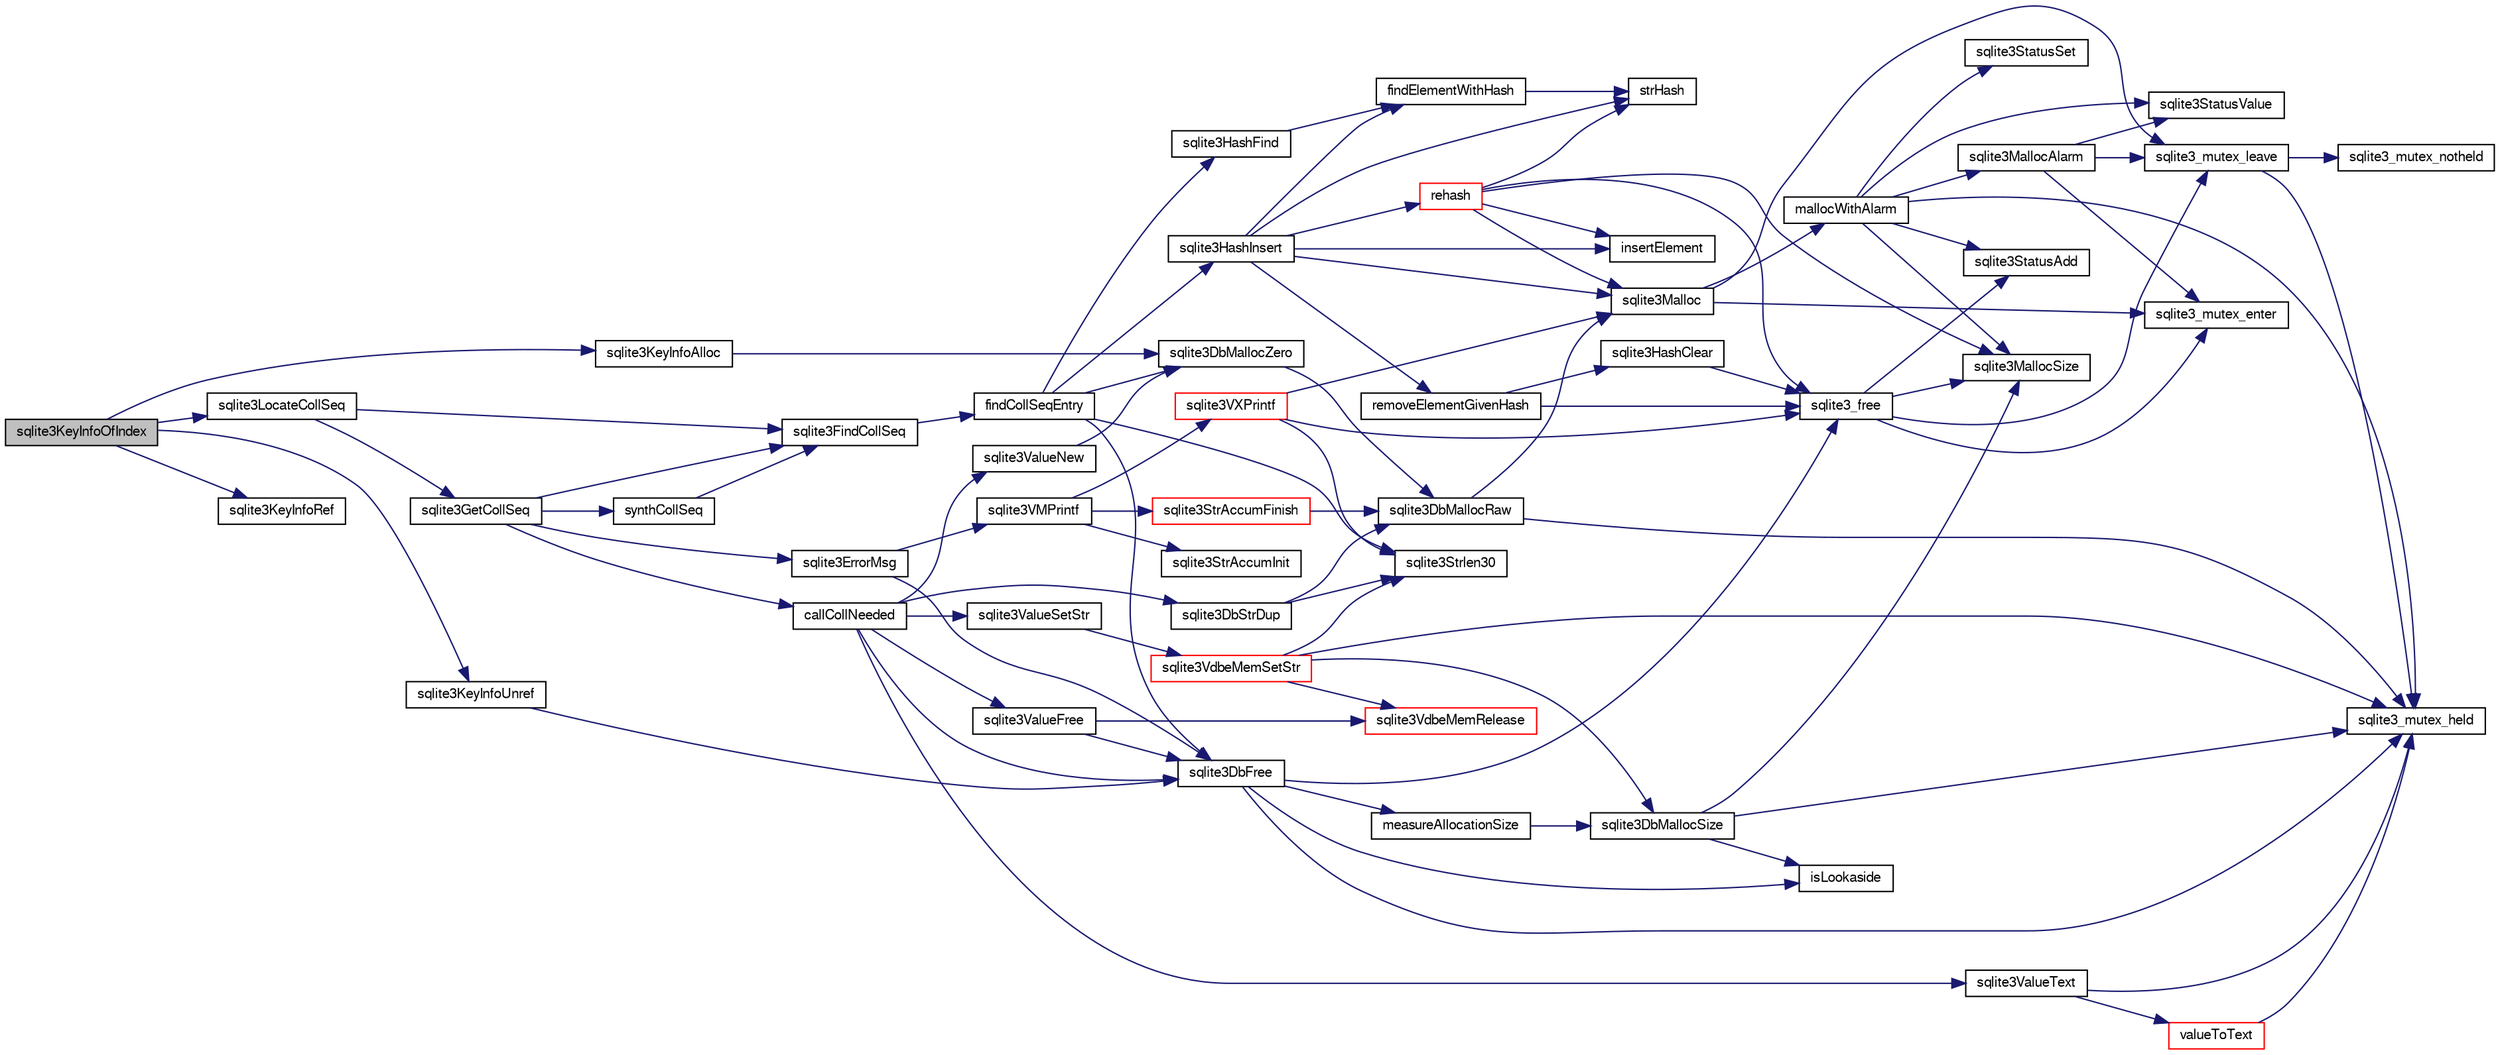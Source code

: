 digraph "sqlite3KeyInfoOfIndex"
{
  edge [fontname="FreeSans",fontsize="10",labelfontname="FreeSans",labelfontsize="10"];
  node [fontname="FreeSans",fontsize="10",shape=record];
  rankdir="LR";
  Node573780 [label="sqlite3KeyInfoOfIndex",height=0.2,width=0.4,color="black", fillcolor="grey75", style="filled", fontcolor="black"];
  Node573780 -> Node573781 [color="midnightblue",fontsize="10",style="solid",fontname="FreeSans"];
  Node573781 [label="sqlite3KeyInfoUnref",height=0.2,width=0.4,color="black", fillcolor="white", style="filled",URL="$sqlite3_8c.html#ac94cc1874ab0865db1dbbefd3886ba4a"];
  Node573781 -> Node573782 [color="midnightblue",fontsize="10",style="solid",fontname="FreeSans"];
  Node573782 [label="sqlite3DbFree",height=0.2,width=0.4,color="black", fillcolor="white", style="filled",URL="$sqlite3_8c.html#ac70ab821a6607b4a1b909582dc37a069"];
  Node573782 -> Node573783 [color="midnightblue",fontsize="10",style="solid",fontname="FreeSans"];
  Node573783 [label="sqlite3_mutex_held",height=0.2,width=0.4,color="black", fillcolor="white", style="filled",URL="$sqlite3_8c.html#acf77da68932b6bc163c5e68547ecc3e7"];
  Node573782 -> Node573784 [color="midnightblue",fontsize="10",style="solid",fontname="FreeSans"];
  Node573784 [label="measureAllocationSize",height=0.2,width=0.4,color="black", fillcolor="white", style="filled",URL="$sqlite3_8c.html#a45731e644a22fdb756e2b6337224217a"];
  Node573784 -> Node573785 [color="midnightblue",fontsize="10",style="solid",fontname="FreeSans"];
  Node573785 [label="sqlite3DbMallocSize",height=0.2,width=0.4,color="black", fillcolor="white", style="filled",URL="$sqlite3_8c.html#aa397e5a8a03495203a0767abf0a71f86"];
  Node573785 -> Node573786 [color="midnightblue",fontsize="10",style="solid",fontname="FreeSans"];
  Node573786 [label="sqlite3MallocSize",height=0.2,width=0.4,color="black", fillcolor="white", style="filled",URL="$sqlite3_8c.html#acf5d2a5f35270bafb050bd2def576955"];
  Node573785 -> Node573783 [color="midnightblue",fontsize="10",style="solid",fontname="FreeSans"];
  Node573785 -> Node573787 [color="midnightblue",fontsize="10",style="solid",fontname="FreeSans"];
  Node573787 [label="isLookaside",height=0.2,width=0.4,color="black", fillcolor="white", style="filled",URL="$sqlite3_8c.html#a770fa05ff9717b75e16f4d968a77b897"];
  Node573782 -> Node573787 [color="midnightblue",fontsize="10",style="solid",fontname="FreeSans"];
  Node573782 -> Node573788 [color="midnightblue",fontsize="10",style="solid",fontname="FreeSans"];
  Node573788 [label="sqlite3_free",height=0.2,width=0.4,color="black", fillcolor="white", style="filled",URL="$sqlite3_8c.html#a6552349e36a8a691af5487999ab09519"];
  Node573788 -> Node573789 [color="midnightblue",fontsize="10",style="solid",fontname="FreeSans"];
  Node573789 [label="sqlite3_mutex_enter",height=0.2,width=0.4,color="black", fillcolor="white", style="filled",URL="$sqlite3_8c.html#a1c12cde690bd89f104de5cbad12a6bf5"];
  Node573788 -> Node573790 [color="midnightblue",fontsize="10",style="solid",fontname="FreeSans"];
  Node573790 [label="sqlite3StatusAdd",height=0.2,width=0.4,color="black", fillcolor="white", style="filled",URL="$sqlite3_8c.html#afa029f93586aeab4cc85360905dae9cd"];
  Node573788 -> Node573786 [color="midnightblue",fontsize="10",style="solid",fontname="FreeSans"];
  Node573788 -> Node573791 [color="midnightblue",fontsize="10",style="solid",fontname="FreeSans"];
  Node573791 [label="sqlite3_mutex_leave",height=0.2,width=0.4,color="black", fillcolor="white", style="filled",URL="$sqlite3_8c.html#a5838d235601dbd3c1fa993555c6bcc93"];
  Node573791 -> Node573783 [color="midnightblue",fontsize="10",style="solid",fontname="FreeSans"];
  Node573791 -> Node573792 [color="midnightblue",fontsize="10",style="solid",fontname="FreeSans"];
  Node573792 [label="sqlite3_mutex_notheld",height=0.2,width=0.4,color="black", fillcolor="white", style="filled",URL="$sqlite3_8c.html#a83967c837c1c000d3b5adcfaa688f5dc"];
  Node573780 -> Node573793 [color="midnightblue",fontsize="10",style="solid",fontname="FreeSans"];
  Node573793 [label="sqlite3KeyInfoAlloc",height=0.2,width=0.4,color="black", fillcolor="white", style="filled",URL="$sqlite3_8c.html#aeb7a31938dad201125fdb79ab98259ba"];
  Node573793 -> Node573794 [color="midnightblue",fontsize="10",style="solid",fontname="FreeSans"];
  Node573794 [label="sqlite3DbMallocZero",height=0.2,width=0.4,color="black", fillcolor="white", style="filled",URL="$sqlite3_8c.html#a49cfebac9d6067a03442c92af73f33e4"];
  Node573794 -> Node573795 [color="midnightblue",fontsize="10",style="solid",fontname="FreeSans"];
  Node573795 [label="sqlite3DbMallocRaw",height=0.2,width=0.4,color="black", fillcolor="white", style="filled",URL="$sqlite3_8c.html#abbe8be0cf7175e11ddc3e2218fad924e"];
  Node573795 -> Node573783 [color="midnightblue",fontsize="10",style="solid",fontname="FreeSans"];
  Node573795 -> Node573796 [color="midnightblue",fontsize="10",style="solid",fontname="FreeSans"];
  Node573796 [label="sqlite3Malloc",height=0.2,width=0.4,color="black", fillcolor="white", style="filled",URL="$sqlite3_8c.html#a361a2eaa846b1885f123abe46f5d8b2b"];
  Node573796 -> Node573789 [color="midnightblue",fontsize="10",style="solid",fontname="FreeSans"];
  Node573796 -> Node573797 [color="midnightblue",fontsize="10",style="solid",fontname="FreeSans"];
  Node573797 [label="mallocWithAlarm",height=0.2,width=0.4,color="black", fillcolor="white", style="filled",URL="$sqlite3_8c.html#ab070d5cf8e48ec8a6a43cf025d48598b"];
  Node573797 -> Node573783 [color="midnightblue",fontsize="10",style="solid",fontname="FreeSans"];
  Node573797 -> Node573798 [color="midnightblue",fontsize="10",style="solid",fontname="FreeSans"];
  Node573798 [label="sqlite3StatusSet",height=0.2,width=0.4,color="black", fillcolor="white", style="filled",URL="$sqlite3_8c.html#afec7586c01fcb5ea17dc9d7725a589d9"];
  Node573797 -> Node573799 [color="midnightblue",fontsize="10",style="solid",fontname="FreeSans"];
  Node573799 [label="sqlite3StatusValue",height=0.2,width=0.4,color="black", fillcolor="white", style="filled",URL="$sqlite3_8c.html#a30b8ac296c6e200c1fa57708d52c6ef6"];
  Node573797 -> Node573800 [color="midnightblue",fontsize="10",style="solid",fontname="FreeSans"];
  Node573800 [label="sqlite3MallocAlarm",height=0.2,width=0.4,color="black", fillcolor="white", style="filled",URL="$sqlite3_8c.html#ada66988e8471d1198f3219c062377508"];
  Node573800 -> Node573799 [color="midnightblue",fontsize="10",style="solid",fontname="FreeSans"];
  Node573800 -> Node573791 [color="midnightblue",fontsize="10",style="solid",fontname="FreeSans"];
  Node573800 -> Node573789 [color="midnightblue",fontsize="10",style="solid",fontname="FreeSans"];
  Node573797 -> Node573786 [color="midnightblue",fontsize="10",style="solid",fontname="FreeSans"];
  Node573797 -> Node573790 [color="midnightblue",fontsize="10",style="solid",fontname="FreeSans"];
  Node573796 -> Node573791 [color="midnightblue",fontsize="10",style="solid",fontname="FreeSans"];
  Node573780 -> Node573801 [color="midnightblue",fontsize="10",style="solid",fontname="FreeSans"];
  Node573801 [label="sqlite3LocateCollSeq",height=0.2,width=0.4,color="black", fillcolor="white", style="filled",URL="$sqlite3_8c.html#a7dda1703fcf97a8e9a556697976c90af"];
  Node573801 -> Node573802 [color="midnightblue",fontsize="10",style="solid",fontname="FreeSans"];
  Node573802 [label="sqlite3FindCollSeq",height=0.2,width=0.4,color="black", fillcolor="white", style="filled",URL="$sqlite3_8c.html#ac4f91d39f24a6435de12698fdb16bc14"];
  Node573802 -> Node573803 [color="midnightblue",fontsize="10",style="solid",fontname="FreeSans"];
  Node573803 [label="findCollSeqEntry",height=0.2,width=0.4,color="black", fillcolor="white", style="filled",URL="$sqlite3_8c.html#aaf9ae07c81dca508e137b5880e94aa98"];
  Node573803 -> Node573804 [color="midnightblue",fontsize="10",style="solid",fontname="FreeSans"];
  Node573804 [label="sqlite3HashFind",height=0.2,width=0.4,color="black", fillcolor="white", style="filled",URL="$sqlite3_8c.html#a8ca124229470a66b4c9c141ded48e2aa"];
  Node573804 -> Node573805 [color="midnightblue",fontsize="10",style="solid",fontname="FreeSans"];
  Node573805 [label="findElementWithHash",height=0.2,width=0.4,color="black", fillcolor="white", style="filled",URL="$sqlite3_8c.html#a75c0f574fa5d51702434c6e980d57d7f"];
  Node573805 -> Node573806 [color="midnightblue",fontsize="10",style="solid",fontname="FreeSans"];
  Node573806 [label="strHash",height=0.2,width=0.4,color="black", fillcolor="white", style="filled",URL="$sqlite3_8c.html#ad7193605dadc27cf291d54e15bdd011d"];
  Node573803 -> Node573807 [color="midnightblue",fontsize="10",style="solid",fontname="FreeSans"];
  Node573807 [label="sqlite3Strlen30",height=0.2,width=0.4,color="black", fillcolor="white", style="filled",URL="$sqlite3_8c.html#a3dcd80ba41f1a308193dee74857b62a7"];
  Node573803 -> Node573794 [color="midnightblue",fontsize="10",style="solid",fontname="FreeSans"];
  Node573803 -> Node573808 [color="midnightblue",fontsize="10",style="solid",fontname="FreeSans"];
  Node573808 [label="sqlite3HashInsert",height=0.2,width=0.4,color="black", fillcolor="white", style="filled",URL="$sqlite3_8c.html#aebbc6c13b3c139d5f3463938f441da3d"];
  Node573808 -> Node573805 [color="midnightblue",fontsize="10",style="solid",fontname="FreeSans"];
  Node573808 -> Node573809 [color="midnightblue",fontsize="10",style="solid",fontname="FreeSans"];
  Node573809 [label="removeElementGivenHash",height=0.2,width=0.4,color="black", fillcolor="white", style="filled",URL="$sqlite3_8c.html#a97ff4ac3846af0f8caf5426adfa2808a"];
  Node573809 -> Node573788 [color="midnightblue",fontsize="10",style="solid",fontname="FreeSans"];
  Node573809 -> Node573810 [color="midnightblue",fontsize="10",style="solid",fontname="FreeSans"];
  Node573810 [label="sqlite3HashClear",height=0.2,width=0.4,color="black", fillcolor="white", style="filled",URL="$sqlite3_8c.html#acc7a2dfa6603c59af14b3792fe463c73"];
  Node573810 -> Node573788 [color="midnightblue",fontsize="10",style="solid",fontname="FreeSans"];
  Node573808 -> Node573796 [color="midnightblue",fontsize="10",style="solid",fontname="FreeSans"];
  Node573808 -> Node573811 [color="midnightblue",fontsize="10",style="solid",fontname="FreeSans"];
  Node573811 [label="rehash",height=0.2,width=0.4,color="red", fillcolor="white", style="filled",URL="$sqlite3_8c.html#a4851529638f6c7af16239ee6e2dcc628"];
  Node573811 -> Node573796 [color="midnightblue",fontsize="10",style="solid",fontname="FreeSans"];
  Node573811 -> Node573788 [color="midnightblue",fontsize="10",style="solid",fontname="FreeSans"];
  Node573811 -> Node573786 [color="midnightblue",fontsize="10",style="solid",fontname="FreeSans"];
  Node573811 -> Node573806 [color="midnightblue",fontsize="10",style="solid",fontname="FreeSans"];
  Node573811 -> Node574075 [color="midnightblue",fontsize="10",style="solid",fontname="FreeSans"];
  Node574075 [label="insertElement",height=0.2,width=0.4,color="black", fillcolor="white", style="filled",URL="$sqlite3_8c.html#a011f717fc5c46f03d78bf81b6714e0ee"];
  Node573808 -> Node573806 [color="midnightblue",fontsize="10",style="solid",fontname="FreeSans"];
  Node573808 -> Node574075 [color="midnightblue",fontsize="10",style="solid",fontname="FreeSans"];
  Node573803 -> Node573782 [color="midnightblue",fontsize="10",style="solid",fontname="FreeSans"];
  Node573801 -> Node574076 [color="midnightblue",fontsize="10",style="solid",fontname="FreeSans"];
  Node574076 [label="sqlite3GetCollSeq",height=0.2,width=0.4,color="black", fillcolor="white", style="filled",URL="$sqlite3_8c.html#a4ed2e10e20f9616894d068c6c73c3134"];
  Node574076 -> Node573802 [color="midnightblue",fontsize="10",style="solid",fontname="FreeSans"];
  Node574076 -> Node574077 [color="midnightblue",fontsize="10",style="solid",fontname="FreeSans"];
  Node574077 [label="callCollNeeded",height=0.2,width=0.4,color="black", fillcolor="white", style="filled",URL="$sqlite3_8c.html#a4b69d70c8956d161ab4ec05d87ae1054"];
  Node574077 -> Node574078 [color="midnightblue",fontsize="10",style="solid",fontname="FreeSans"];
  Node574078 [label="sqlite3DbStrDup",height=0.2,width=0.4,color="black", fillcolor="white", style="filled",URL="$sqlite3_8c.html#a0ec4772ee6de7316ecd1e6cabb1beeef"];
  Node574078 -> Node573807 [color="midnightblue",fontsize="10",style="solid",fontname="FreeSans"];
  Node574078 -> Node573795 [color="midnightblue",fontsize="10",style="solid",fontname="FreeSans"];
  Node574077 -> Node573782 [color="midnightblue",fontsize="10",style="solid",fontname="FreeSans"];
  Node574077 -> Node574079 [color="midnightblue",fontsize="10",style="solid",fontname="FreeSans"];
  Node574079 [label="sqlite3ValueNew",height=0.2,width=0.4,color="black", fillcolor="white", style="filled",URL="$sqlite3_8c.html#ad40a378778daff2d574bec905e35828b"];
  Node574079 -> Node573794 [color="midnightblue",fontsize="10",style="solid",fontname="FreeSans"];
  Node574077 -> Node574080 [color="midnightblue",fontsize="10",style="solid",fontname="FreeSans"];
  Node574080 [label="sqlite3ValueSetStr",height=0.2,width=0.4,color="black", fillcolor="white", style="filled",URL="$sqlite3_8c.html#a1fd40749f47941ee97ff6d798e2bc67e"];
  Node574080 -> Node573912 [color="midnightblue",fontsize="10",style="solid",fontname="FreeSans"];
  Node573912 [label="sqlite3VdbeMemSetStr",height=0.2,width=0.4,color="red", fillcolor="white", style="filled",URL="$sqlite3_8c.html#a9697bec7c3b512483638ea3646191d7d"];
  Node573912 -> Node573783 [color="midnightblue",fontsize="10",style="solid",fontname="FreeSans"];
  Node573912 -> Node573807 [color="midnightblue",fontsize="10",style="solid",fontname="FreeSans"];
  Node573912 -> Node573898 [color="midnightblue",fontsize="10",style="solid",fontname="FreeSans"];
  Node573898 [label="sqlite3VdbeMemRelease",height=0.2,width=0.4,color="red", fillcolor="white", style="filled",URL="$sqlite3_8c.html#a90606361dbeba88159fd6ff03fcc10cc"];
  Node573912 -> Node573785 [color="midnightblue",fontsize="10",style="solid",fontname="FreeSans"];
  Node574077 -> Node573886 [color="midnightblue",fontsize="10",style="solid",fontname="FreeSans"];
  Node573886 [label="sqlite3ValueText",height=0.2,width=0.4,color="black", fillcolor="white", style="filled",URL="$sqlite3_8c.html#ad567a94e52d1adf81f4857fdba00a59b"];
  Node573886 -> Node573783 [color="midnightblue",fontsize="10",style="solid",fontname="FreeSans"];
  Node573886 -> Node573887 [color="midnightblue",fontsize="10",style="solid",fontname="FreeSans"];
  Node573887 [label="valueToText",height=0.2,width=0.4,color="red", fillcolor="white", style="filled",URL="$sqlite3_8c.html#abded1c4848e5c5901949c02af499044c"];
  Node573887 -> Node573783 [color="midnightblue",fontsize="10",style="solid",fontname="FreeSans"];
  Node574077 -> Node574081 [color="midnightblue",fontsize="10",style="solid",fontname="FreeSans"];
  Node574081 [label="sqlite3ValueFree",height=0.2,width=0.4,color="black", fillcolor="white", style="filled",URL="$sqlite3_8c.html#afeed84c3f344a833d15c7209265dc520"];
  Node574081 -> Node573898 [color="midnightblue",fontsize="10",style="solid",fontname="FreeSans"];
  Node574081 -> Node573782 [color="midnightblue",fontsize="10",style="solid",fontname="FreeSans"];
  Node574076 -> Node574082 [color="midnightblue",fontsize="10",style="solid",fontname="FreeSans"];
  Node574082 [label="synthCollSeq",height=0.2,width=0.4,color="black", fillcolor="white", style="filled",URL="$sqlite3_8c.html#ac89143f2b98a9efb9f18bb326e271063"];
  Node574082 -> Node573802 [color="midnightblue",fontsize="10",style="solid",fontname="FreeSans"];
  Node574076 -> Node574083 [color="midnightblue",fontsize="10",style="solid",fontname="FreeSans"];
  Node574083 [label="sqlite3ErrorMsg",height=0.2,width=0.4,color="black", fillcolor="white", style="filled",URL="$sqlite3_8c.html#aee2798e173651adae0f9c85469f3457d"];
  Node574083 -> Node574057 [color="midnightblue",fontsize="10",style="solid",fontname="FreeSans"];
  Node574057 [label="sqlite3VMPrintf",height=0.2,width=0.4,color="black", fillcolor="white", style="filled",URL="$sqlite3_8c.html#a05535d0982ef06fbc2ee8195ebbae689"];
  Node574057 -> Node573817 [color="midnightblue",fontsize="10",style="solid",fontname="FreeSans"];
  Node573817 [label="sqlite3StrAccumInit",height=0.2,width=0.4,color="black", fillcolor="white", style="filled",URL="$sqlite3_8c.html#aabf95e113b9d54d519cd15a56215f560"];
  Node574057 -> Node573818 [color="midnightblue",fontsize="10",style="solid",fontname="FreeSans"];
  Node573818 [label="sqlite3VXPrintf",height=0.2,width=0.4,color="red", fillcolor="white", style="filled",URL="$sqlite3_8c.html#a63c25806c9bd4a2b76f9a0eb232c6bde"];
  Node573818 -> Node573796 [color="midnightblue",fontsize="10",style="solid",fontname="FreeSans"];
  Node573818 -> Node573807 [color="midnightblue",fontsize="10",style="solid",fontname="FreeSans"];
  Node573818 -> Node573788 [color="midnightblue",fontsize="10",style="solid",fontname="FreeSans"];
  Node574057 -> Node573906 [color="midnightblue",fontsize="10",style="solid",fontname="FreeSans"];
  Node573906 [label="sqlite3StrAccumFinish",height=0.2,width=0.4,color="red", fillcolor="white", style="filled",URL="$sqlite3_8c.html#adb7f26b10ac1b847db6f000ef4c2e2ba"];
  Node573906 -> Node573795 [color="midnightblue",fontsize="10",style="solid",fontname="FreeSans"];
  Node574083 -> Node573782 [color="midnightblue",fontsize="10",style="solid",fontname="FreeSans"];
  Node573780 -> Node574084 [color="midnightblue",fontsize="10",style="solid",fontname="FreeSans"];
  Node574084 [label="sqlite3KeyInfoRef",height=0.2,width=0.4,color="black", fillcolor="white", style="filled",URL="$sqlite3_8c.html#a9e5927c098215a56d3c29d4fab6f78cc"];
}
